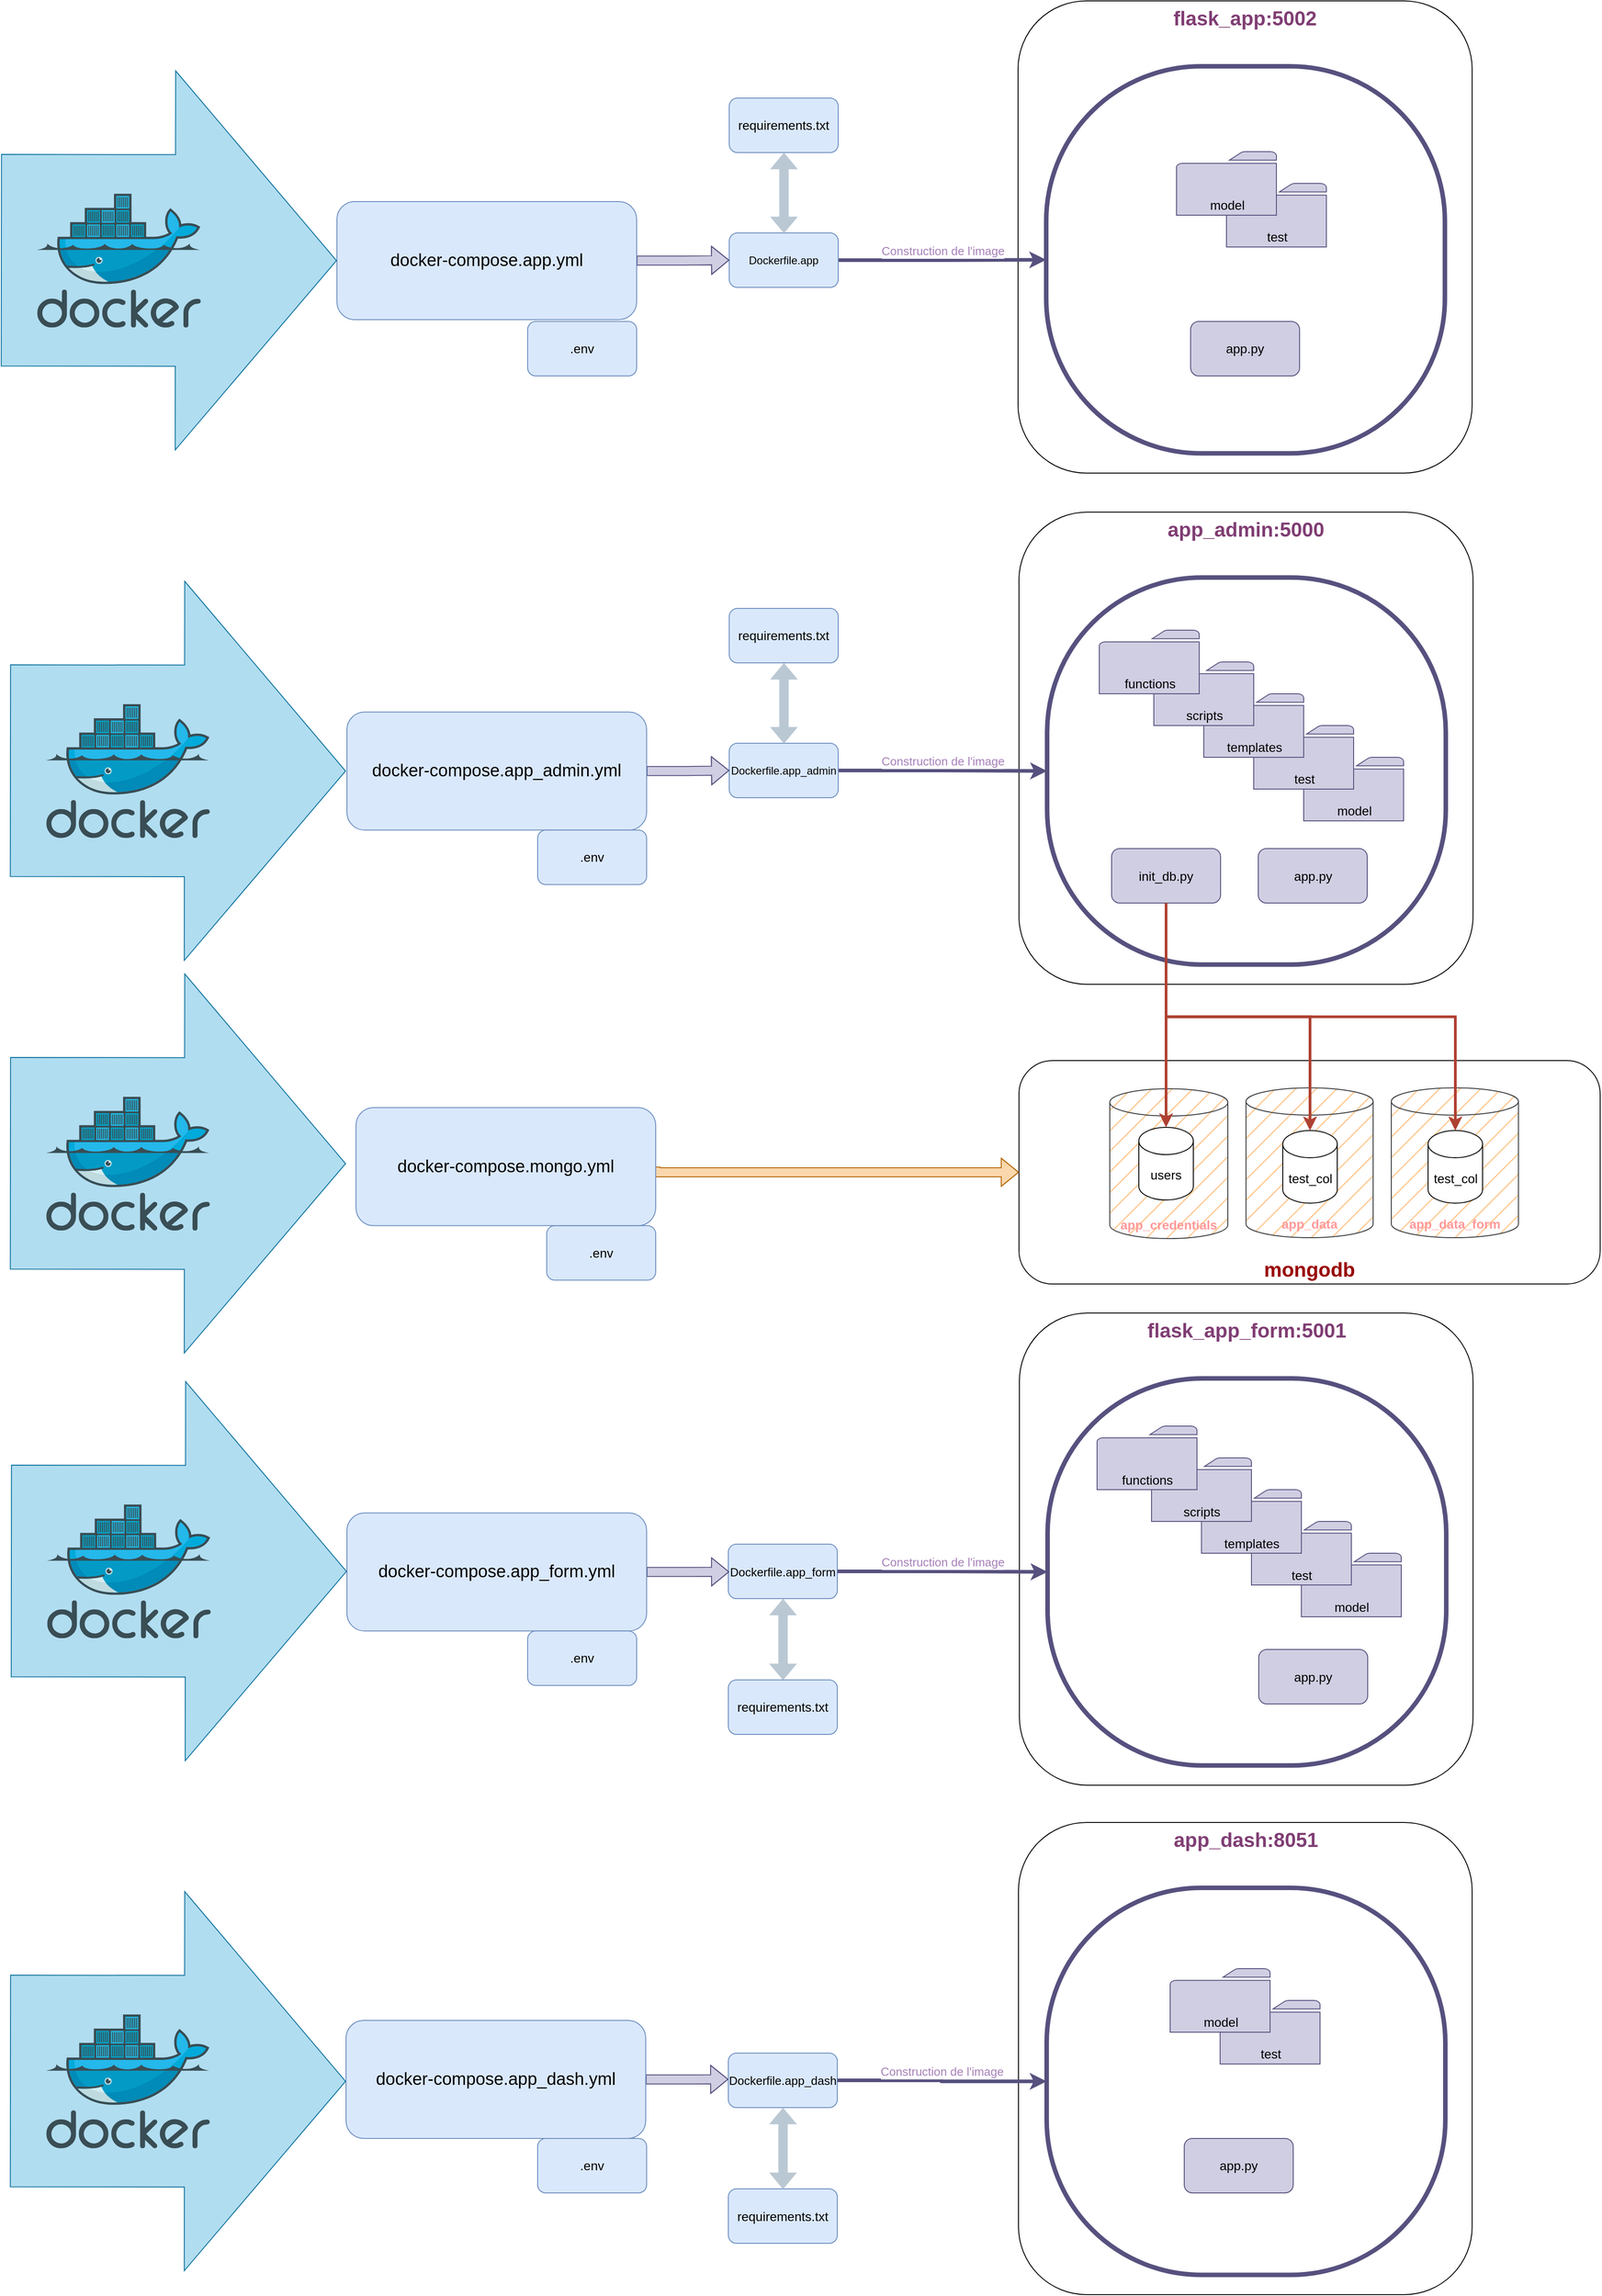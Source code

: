 <mxfile version="25.0.1">
  <diagram id="_Zeu2Und_BIN9iEwyCzT" name="Page-1">
    <mxGraphModel dx="4097" dy="3309" grid="1" gridSize="10" guides="1" tooltips="1" connect="1" arrows="1" fold="1" page="1" pageScale="1" pageWidth="1600" pageHeight="1200" math="0" shadow="0">
      <root>
        <mxCell id="0" />
        <mxCell id="1" parent="0" />
        <mxCell id="UZDIXkim0CPDH5q4cRDU-2" value="&lt;b&gt;&lt;font color=&quot;#990000&quot; style=&quot;font-size: 22px;&quot;&gt;mongodb&lt;/font&gt;&lt;/b&gt;" style="rounded=1;whiteSpace=wrap;html=1;verticalAlign=bottom;" parent="1" vertex="1">
          <mxGeometry x="2500" y="384" width="640" height="246" as="geometry" />
        </mxCell>
        <mxCell id="UZDIXkim0CPDH5q4cRDU-3" value="&lt;b style=&quot;font-size: 14px;&quot;&gt;&lt;font color=&quot;#ff9999&quot; style=&quot;font-size: 14px;&quot;&gt;app_data&lt;/font&gt;&lt;/b&gt;" style="shape=cylinder3;whiteSpace=wrap;html=1;boundedLbl=1;backgroundOutline=1;size=15;verticalAlign=bottom;fillColor=#ffcc99;strokeColor=#36393d;fillStyle=hatch;fontSize=14;" parent="1" vertex="1">
          <mxGeometry x="2750" y="414" width="140" height="165" as="geometry" />
        </mxCell>
        <mxCell id="UZDIXkim0CPDH5q4cRDU-4" value="&lt;b style=&quot;&quot;&gt;&lt;font color=&quot;#803e74&quot; style=&quot;font-size: 22px;&quot;&gt;app_admin:5000&lt;/font&gt;&lt;/b&gt;" style="rounded=1;whiteSpace=wrap;html=1;verticalAlign=top;" parent="1" vertex="1">
          <mxGeometry x="2500" y="-220" width="500" height="520" as="geometry" />
        </mxCell>
        <mxCell id="_a0-ylE22l1Moyt0WqdU-58" value="" style="shape=flexArrow;endArrow=classic;html=1;rounded=0;endWidth=183.478;endSize=58.783;width=233.043;fillColor=#b1ddf0;strokeColor=#10739e;entryX=0;entryY=0.5;entryDx=0;entryDy=0;" parent="1" edge="1">
          <mxGeometry width="50" height="50" relative="1" as="geometry">
            <mxPoint x="1389" y="497.07" as="sourcePoint" />
            <mxPoint x="1759" y="497.5" as="targetPoint" />
          </mxGeometry>
        </mxCell>
        <mxCell id="_a0-ylE22l1Moyt0WqdU-50" value="" style="rounded=1;whiteSpace=wrap;html=1;glass=0;arcSize=40;fillColor=none;strokeColor=#56517e;strokeWidth=5;" parent="1" vertex="1">
          <mxGeometry x="2531" y="-148" width="439" height="426.25" as="geometry" />
        </mxCell>
        <mxCell id="_a0-ylE22l1Moyt0WqdU-1" value="" style="image;sketch=0;aspect=fixed;html=1;points=[];align=center;fontSize=12;image=img/lib/mscae/Docker.svg;" parent="1" vertex="1">
          <mxGeometry x="1429" y="423.7" width="180" height="147.6" as="geometry" />
        </mxCell>
        <mxCell id="_a0-ylE22l1Moyt0WqdU-3" value="&lt;b style=&quot;font-size: 14px;&quot;&gt;&lt;font color=&quot;#ff9999&quot; style=&quot;font-size: 14px;&quot;&gt;app_credentials&lt;/font&gt;&lt;/b&gt;" style="shape=cylinder3;whiteSpace=wrap;html=1;boundedLbl=1;backgroundOutline=1;size=15;verticalAlign=bottom;fillColor=#ffcc99;strokeColor=#36393d;fillStyle=hatch;fontSize=14;" parent="1" vertex="1">
          <mxGeometry x="2600" y="415" width="130" height="165" as="geometry" />
        </mxCell>
        <mxCell id="_a0-ylE22l1Moyt0WqdU-5" value="users" style="shape=cylinder3;whiteSpace=wrap;html=1;boundedLbl=1;backgroundOutline=1;size=15;fontSize=14;" parent="1" vertex="1">
          <mxGeometry x="2632" y="457.5" width="60" height="80" as="geometry" />
        </mxCell>
        <mxCell id="_a0-ylE22l1Moyt0WqdU-51" value="Construction de l&#39;image" style="edgeStyle=orthogonalEdgeStyle;rounded=0;orthogonalLoop=1;jettySize=auto;html=1;entryX=0;entryY=0.5;entryDx=0;entryDy=0;fillColor=#d0cee2;strokeColor=#56517e;strokeWidth=4;verticalAlign=bottom;fontColor=#A680B8;fontSize=13;" parent="1" source="_a0-ylE22l1Moyt0WqdU-12" target="_a0-ylE22l1Moyt0WqdU-50" edge="1">
          <mxGeometry relative="1" as="geometry" />
        </mxCell>
        <mxCell id="_a0-ylE22l1Moyt0WqdU-12" value="Dockerfile.app_admin" style="rounded=1;whiteSpace=wrap;html=1;fillColor=#dae8fc;strokeColor=#6c8ebf;fontSize=12;" parent="1" vertex="1">
          <mxGeometry x="2181" y="34.5" width="120" height="60" as="geometry" />
        </mxCell>
        <mxCell id="_a0-ylE22l1Moyt0WqdU-13" value="init_db.py" style="rounded=1;whiteSpace=wrap;html=1;fillColor=#d0cee2;strokeColor=#56517e;fontSize=14;" parent="1" vertex="1">
          <mxGeometry x="2602" y="150.5" width="120" height="60" as="geometry" />
        </mxCell>
        <mxCell id="_a0-ylE22l1Moyt0WqdU-14" value="app.py" style="rounded=1;whiteSpace=wrap;html=1;fillColor=#d0cee2;strokeColor=#56517e;fontSize=14;" parent="1" vertex="1">
          <mxGeometry x="2763.5" y="150.5" width="120" height="60" as="geometry" />
        </mxCell>
        <mxCell id="_a0-ylE22l1Moyt0WqdU-15" value=".env" style="rounded=1;whiteSpace=wrap;html=1;fillColor=#dae8fc;strokeColor=#6c8ebf;fontSize=14;" parent="1" vertex="1">
          <mxGeometry x="1980" y="565.8" width="120" height="60" as="geometry" />
        </mxCell>
        <mxCell id="_a0-ylE22l1Moyt0WqdU-16" value="requirements.txt" style="rounded=1;whiteSpace=wrap;html=1;fillColor=#dae8fc;strokeColor=#6c8ebf;fontSize=14;" parent="1" vertex="1">
          <mxGeometry x="2181" y="-114" width="120" height="60" as="geometry" />
        </mxCell>
        <mxCell id="_a0-ylE22l1Moyt0WqdU-22" style="edgeStyle=orthogonalEdgeStyle;rounded=0;orthogonalLoop=1;jettySize=auto;html=1;entryX=0.5;entryY=0;entryDx=0;entryDy=0;entryPerimeter=0;strokeWidth=3;fillColor=#fad9d5;strokeColor=#ae4132;" parent="1" source="_a0-ylE22l1Moyt0WqdU-13" target="_a0-ylE22l1Moyt0WqdU-5" edge="1">
          <mxGeometry relative="1" as="geometry" />
        </mxCell>
        <mxCell id="_a0-ylE22l1Moyt0WqdU-48" value="" style="endArrow=classic;startArrow=classic;html=1;rounded=0;entryX=0.5;entryY=1;entryDx=0;entryDy=0;exitX=0.5;exitY=0;exitDx=0;exitDy=0;fillColor=#bac8d3;strokeColor=#23445d;strokeWidth=0;shape=flexArrow;" parent="1" source="_a0-ylE22l1Moyt0WqdU-12" target="_a0-ylE22l1Moyt0WqdU-16" edge="1">
          <mxGeometry width="50" height="50" relative="1" as="geometry">
            <mxPoint x="2326" y="43.5" as="sourcePoint" />
            <mxPoint x="2376" y="-6.5" as="targetPoint" />
          </mxGeometry>
        </mxCell>
        <mxCell id="UZDIXkim0CPDH5q4cRDU-1" value="test_col" style="shape=cylinder3;whiteSpace=wrap;html=1;boundedLbl=1;backgroundOutline=1;size=15;fontSize=14;" parent="1" vertex="1">
          <mxGeometry x="2790.5" y="461" width="60" height="80" as="geometry" />
        </mxCell>
        <mxCell id="UZDIXkim0CPDH5q4cRDU-6" value="&lt;b style=&quot;&quot;&gt;&lt;font color=&quot;#803e74&quot; style=&quot;font-size: 22px;&quot;&gt;flask_app_form:5001&lt;/font&gt;&lt;/b&gt;" style="rounded=1;whiteSpace=wrap;html=1;verticalAlign=top;" parent="1" vertex="1">
          <mxGeometry x="2500.5" y="662" width="499.5" height="520" as="geometry" />
        </mxCell>
        <mxCell id="UZDIXkim0CPDH5q4cRDU-7" value="" style="rounded=1;whiteSpace=wrap;html=1;glass=0;arcSize=40;fillColor=none;strokeColor=#56517e;strokeWidth=5;" parent="1" vertex="1">
          <mxGeometry x="2531.5" y="734" width="439" height="426.25" as="geometry" />
        </mxCell>
        <mxCell id="UZDIXkim0CPDH5q4cRDU-9" value="app.py" style="rounded=1;whiteSpace=wrap;html=1;fillColor=#d0cee2;strokeColor=#56517e;fontSize=14;" parent="1" vertex="1">
          <mxGeometry x="2764" y="1032.5" width="120" height="60" as="geometry" />
        </mxCell>
        <mxCell id="UZDIXkim0CPDH5q4cRDU-10" value="&lt;font style=&quot;font-size: 14px;&quot;&gt;model&lt;/font&gt;" style="sketch=0;pointerEvents=1;shadow=0;dashed=0;html=1;strokeColor=#56517e;labelPosition=center;verticalLabelPosition=middle;verticalAlign=bottom;outlineConnect=0;align=center;shape=mxgraph.office.concepts.folder;fillColor=#d0cee2;fontSize=15;" parent="1" vertex="1">
          <mxGeometry x="2811" y="926.5" width="110" height="70" as="geometry" />
        </mxCell>
        <mxCell id="UZDIXkim0CPDH5q4cRDU-11" value="&lt;font style=&quot;font-size: 14px;&quot;&gt;test&lt;/font&gt;" style="sketch=0;pointerEvents=1;shadow=0;dashed=0;html=1;strokeColor=#56517e;labelPosition=center;verticalLabelPosition=middle;verticalAlign=bottom;outlineConnect=0;align=center;shape=mxgraph.office.concepts.folder;fillColor=#d0cee2;fontSize=15;" parent="1" vertex="1">
          <mxGeometry x="2756" y="891.5" width="110" height="70" as="geometry" />
        </mxCell>
        <mxCell id="UZDIXkim0CPDH5q4cRDU-12" value="&lt;span style=&quot;font-size: 14px;&quot;&gt;templates&lt;/span&gt;" style="sketch=0;pointerEvents=1;shadow=0;dashed=0;html=1;strokeColor=#56517e;labelPosition=center;verticalLabelPosition=middle;verticalAlign=bottom;outlineConnect=0;align=center;shape=mxgraph.office.concepts.folder;fillColor=#d0cee2;fontSize=15;" parent="1" vertex="1">
          <mxGeometry x="2701" y="856.5" width="110" height="70" as="geometry" />
        </mxCell>
        <mxCell id="UZDIXkim0CPDH5q4cRDU-13" value="&lt;span style=&quot;font-size: 14px;&quot;&gt;scripts&lt;/span&gt;" style="sketch=0;pointerEvents=1;shadow=0;dashed=0;html=1;strokeColor=#56517e;labelPosition=center;verticalLabelPosition=middle;verticalAlign=bottom;outlineConnect=0;align=center;shape=mxgraph.office.concepts.folder;fillColor=#d0cee2;fontSize=15;" parent="1" vertex="1">
          <mxGeometry x="2646" y="821.5" width="110" height="70" as="geometry" />
        </mxCell>
        <mxCell id="UZDIXkim0CPDH5q4cRDU-14" value="&lt;font style=&quot;font-size: 14px;&quot;&gt;functions&lt;/font&gt;" style="sketch=0;pointerEvents=1;shadow=0;dashed=0;html=1;strokeColor=#56517e;labelPosition=center;verticalLabelPosition=middle;verticalAlign=bottom;outlineConnect=0;align=center;shape=mxgraph.office.concepts.folder;fillColor=#d0cee2;fontSize=15;" parent="1" vertex="1">
          <mxGeometry x="2586" y="786.5" width="110" height="70" as="geometry" />
        </mxCell>
        <mxCell id="UZDIXkim0CPDH5q4cRDU-15" value="&lt;font style=&quot;font-size: 13px;&quot;&gt;Dockerfile.app_form&lt;/font&gt;" style="rounded=1;whiteSpace=wrap;html=1;fillColor=#dae8fc;strokeColor=#6c8ebf;fontSize=14;" parent="1" vertex="1">
          <mxGeometry x="2180" y="916.5" width="120" height="60" as="geometry" />
        </mxCell>
        <mxCell id="UZDIXkim0CPDH5q4cRDU-16" value="requirements.txt" style="rounded=1;whiteSpace=wrap;html=1;fillColor=#dae8fc;strokeColor=#6c8ebf;fontSize=14;" parent="1" vertex="1">
          <mxGeometry x="2180" y="1066" width="120" height="60" as="geometry" />
        </mxCell>
        <mxCell id="UZDIXkim0CPDH5q4cRDU-17" value="" style="endArrow=classic;startArrow=classic;html=1;rounded=0;entryX=0.5;entryY=1;entryDx=0;entryDy=0;exitX=0.5;exitY=0;exitDx=0;exitDy=0;fillColor=#bac8d3;strokeColor=#23445d;strokeWidth=0;shape=flexArrow;" parent="1" source="UZDIXkim0CPDH5q4cRDU-16" target="UZDIXkim0CPDH5q4cRDU-15" edge="1">
          <mxGeometry width="50" height="50" relative="1" as="geometry">
            <mxPoint x="2240.29" y="1065.5" as="sourcePoint" />
            <mxPoint x="2240.29" y="976.5" as="targetPoint" />
          </mxGeometry>
        </mxCell>
        <mxCell id="UZDIXkim0CPDH5q4cRDU-19" value="Construction de l&#39;image" style="edgeStyle=orthogonalEdgeStyle;rounded=0;orthogonalLoop=1;jettySize=auto;html=1;entryX=0;entryY=0.5;entryDx=0;entryDy=0;fillColor=#d0cee2;strokeColor=#56517e;strokeWidth=4;verticalAlign=bottom;fontColor=#A680B8;fontSize=13;exitX=1;exitY=0.5;exitDx=0;exitDy=0;" parent="1" source="UZDIXkim0CPDH5q4cRDU-15" target="UZDIXkim0CPDH5q4cRDU-7" edge="1">
          <mxGeometry relative="1" as="geometry">
            <mxPoint x="2300" y="895.39" as="sourcePoint" />
            <mxPoint x="2530" y="895.39" as="targetPoint" />
          </mxGeometry>
        </mxCell>
        <mxCell id="UZDIXkim0CPDH5q4cRDU-21" style="edgeStyle=orthogonalEdgeStyle;rounded=0;orthogonalLoop=1;jettySize=auto;html=1;strokeWidth=3;fillColor=#fad9d5;strokeColor=#ae4132;exitX=0.5;exitY=1;exitDx=0;exitDy=0;entryX=0.5;entryY=0;entryDx=0;entryDy=0;entryPerimeter=0;" parent="1" source="_a0-ylE22l1Moyt0WqdU-13" target="UZDIXkim0CPDH5q4cRDU-1" edge="1">
          <mxGeometry relative="1" as="geometry">
            <mxPoint x="2672" y="221" as="sourcePoint" />
            <mxPoint x="2820" y="354" as="targetPoint" />
          </mxGeometry>
        </mxCell>
        <mxCell id="UZDIXkim0CPDH5q4cRDU-22" value="&lt;b style=&quot;font-size: 14px;&quot;&gt;&lt;font color=&quot;#ff9999&quot; style=&quot;font-size: 14px;&quot;&gt;app_data_form&lt;/font&gt;&lt;/b&gt;" style="shape=cylinder3;whiteSpace=wrap;html=1;boundedLbl=1;backgroundOutline=1;size=15;verticalAlign=bottom;fillColor=#ffcc99;strokeColor=#36393d;fillStyle=hatch;fontSize=14;" parent="1" vertex="1">
          <mxGeometry x="2910" y="414" width="140" height="165" as="geometry" />
        </mxCell>
        <mxCell id="UZDIXkim0CPDH5q4cRDU-23" value="test_col" style="shape=cylinder3;whiteSpace=wrap;html=1;boundedLbl=1;backgroundOutline=1;size=15;fontSize=14;" parent="1" vertex="1">
          <mxGeometry x="2950.5" y="461" width="60" height="80" as="geometry" />
        </mxCell>
        <mxCell id="UZDIXkim0CPDH5q4cRDU-25" style="edgeStyle=orthogonalEdgeStyle;rounded=0;orthogonalLoop=1;jettySize=auto;html=1;strokeWidth=3;fillColor=#fad9d5;strokeColor=#ae4132;exitX=0.5;exitY=1;exitDx=0;exitDy=0;entryX=0.5;entryY=0;entryDx=0;entryDy=0;entryPerimeter=0;" parent="1" source="_a0-ylE22l1Moyt0WqdU-13" target="UZDIXkim0CPDH5q4cRDU-23" edge="1">
          <mxGeometry relative="1" as="geometry">
            <mxPoint x="2672" y="221" as="sourcePoint" />
            <mxPoint x="2831" y="471" as="targetPoint" />
          </mxGeometry>
        </mxCell>
        <mxCell id="UZDIXkim0CPDH5q4cRDU-34" style="edgeStyle=orthogonalEdgeStyle;rounded=0;orthogonalLoop=1;jettySize=auto;html=1;curved=1;shape=flexArrow;fontSize=14;fillColor=#fad7ac;strokeColor=#b46504;exitX=1;exitY=0.5;exitDx=0;exitDy=0;entryX=0;entryY=0.5;entryDx=0;entryDy=0;" parent="1" source="lWhxhTKeM-RviDwSl1E1-45" edge="1" target="UZDIXkim0CPDH5q4cRDU-2">
          <mxGeometry relative="1" as="geometry">
            <Array as="points">
              <mxPoint x="2100" y="507" />
            </Array>
            <mxPoint x="2311.98" y="523.25" as="sourcePoint" />
            <mxPoint x="2500" y="774" as="targetPoint" />
          </mxGeometry>
        </mxCell>
        <mxCell id="lWhxhTKeM-RviDwSl1E1-3" value="&lt;b style=&quot;&quot;&gt;&lt;font color=&quot;#803e74&quot; style=&quot;font-size: 22px;&quot;&gt;flask_app:5002&lt;/font&gt;&lt;/b&gt;" style="rounded=1;whiteSpace=wrap;html=1;verticalAlign=top;" vertex="1" parent="1">
          <mxGeometry x="2499" y="-783" width="500" height="520" as="geometry" />
        </mxCell>
        <mxCell id="lWhxhTKeM-RviDwSl1E1-4" value="" style="rounded=1;whiteSpace=wrap;html=1;glass=0;arcSize=40;fillColor=none;strokeColor=#56517e;strokeWidth=5;" vertex="1" parent="1">
          <mxGeometry x="2530" y="-711" width="439" height="426.25" as="geometry" />
        </mxCell>
        <mxCell id="lWhxhTKeM-RviDwSl1E1-5" value="Construction de l&#39;image" style="edgeStyle=orthogonalEdgeStyle;rounded=0;orthogonalLoop=1;jettySize=auto;html=1;entryX=0;entryY=0.5;entryDx=0;entryDy=0;fillColor=#d0cee2;strokeColor=#56517e;strokeWidth=4;verticalAlign=bottom;fontColor=#A680B8;fontSize=13;" edge="1" parent="1" source="lWhxhTKeM-RviDwSl1E1-6" target="lWhxhTKeM-RviDwSl1E1-4">
          <mxGeometry relative="1" as="geometry" />
        </mxCell>
        <mxCell id="lWhxhTKeM-RviDwSl1E1-6" value="Dockerfile.app" style="rounded=1;whiteSpace=wrap;html=1;fillColor=#dae8fc;strokeColor=#6c8ebf;fontSize=12;" vertex="1" parent="1">
          <mxGeometry x="2181" y="-527.5" width="120" height="60" as="geometry" />
        </mxCell>
        <mxCell id="lWhxhTKeM-RviDwSl1E1-8" value="app.py" style="rounded=1;whiteSpace=wrap;html=1;fillColor=#d0cee2;strokeColor=#56517e;fontSize=14;" vertex="1" parent="1">
          <mxGeometry x="2689" y="-430" width="120" height="60" as="geometry" />
        </mxCell>
        <mxCell id="lWhxhTKeM-RviDwSl1E1-9" value="requirements.txt" style="rounded=1;whiteSpace=wrap;html=1;fillColor=#dae8fc;strokeColor=#6c8ebf;fontSize=14;" vertex="1" parent="1">
          <mxGeometry x="2181" y="-676" width="120" height="60" as="geometry" />
        </mxCell>
        <mxCell id="lWhxhTKeM-RviDwSl1E1-11" style="edgeStyle=orthogonalEdgeStyle;rounded=0;orthogonalLoop=1;jettySize=auto;html=1;entryX=0;entryY=0.5;entryDx=0;entryDy=0;fillColor=#d0cee2;strokeColor=#56517e;strokeWidth=1;shape=flexArrow;exitX=1;exitY=0.5;exitDx=0;exitDy=0;" edge="1" parent="1" target="lWhxhTKeM-RviDwSl1E1-6" source="lWhxhTKeM-RviDwSl1E1-41">
          <mxGeometry relative="1" as="geometry">
            <mxPoint x="2247" y="411" as="sourcePoint" />
          </mxGeometry>
        </mxCell>
        <mxCell id="lWhxhTKeM-RviDwSl1E1-16" value="" style="endArrow=classic;startArrow=classic;html=1;rounded=0;entryX=0.5;entryY=1;entryDx=0;entryDy=0;exitX=0.5;exitY=0;exitDx=0;exitDy=0;fillColor=#bac8d3;strokeColor=#23445d;strokeWidth=0;shape=flexArrow;" edge="1" parent="1" source="lWhxhTKeM-RviDwSl1E1-6" target="lWhxhTKeM-RviDwSl1E1-9">
          <mxGeometry width="50" height="50" relative="1" as="geometry">
            <mxPoint x="2326" y="-518.5" as="sourcePoint" />
            <mxPoint x="2376" y="-568.5" as="targetPoint" />
          </mxGeometry>
        </mxCell>
        <mxCell id="lWhxhTKeM-RviDwSl1E1-17" value="&lt;b style=&quot;&quot;&gt;&lt;font color=&quot;#803e74&quot; style=&quot;font-size: 22px;&quot;&gt;app_dash:8051&lt;/font&gt;&lt;/b&gt;" style="rounded=1;whiteSpace=wrap;html=1;verticalAlign=top;" vertex="1" parent="1">
          <mxGeometry x="2499.5" y="1223" width="499.5" height="520" as="geometry" />
        </mxCell>
        <mxCell id="lWhxhTKeM-RviDwSl1E1-18" value="" style="rounded=1;whiteSpace=wrap;html=1;glass=0;arcSize=40;fillColor=none;strokeColor=#56517e;strokeWidth=5;" vertex="1" parent="1">
          <mxGeometry x="2530.5" y="1295" width="439" height="426.25" as="geometry" />
        </mxCell>
        <mxCell id="lWhxhTKeM-RviDwSl1E1-25" value="&lt;font style=&quot;font-size: 13px;&quot;&gt;Dockerfile.app_dash&lt;/font&gt;" style="rounded=1;whiteSpace=wrap;html=1;fillColor=#dae8fc;strokeColor=#6c8ebf;fontSize=14;" vertex="1" parent="1">
          <mxGeometry x="2180" y="1477" width="120" height="60" as="geometry" />
        </mxCell>
        <mxCell id="lWhxhTKeM-RviDwSl1E1-26" value="requirements.txt" style="rounded=1;whiteSpace=wrap;html=1;fillColor=#dae8fc;strokeColor=#6c8ebf;fontSize=14;" vertex="1" parent="1">
          <mxGeometry x="2180" y="1626.5" width="120" height="60" as="geometry" />
        </mxCell>
        <mxCell id="lWhxhTKeM-RviDwSl1E1-27" value="" style="endArrow=classic;startArrow=classic;html=1;rounded=0;entryX=0.5;entryY=1;entryDx=0;entryDy=0;exitX=0.5;exitY=0;exitDx=0;exitDy=0;fillColor=#bac8d3;strokeColor=#23445d;strokeWidth=0;shape=flexArrow;" edge="1" parent="1" source="lWhxhTKeM-RviDwSl1E1-26" target="lWhxhTKeM-RviDwSl1E1-25">
          <mxGeometry width="50" height="50" relative="1" as="geometry">
            <mxPoint x="2240.29" y="1626" as="sourcePoint" />
            <mxPoint x="2240.29" y="1537" as="targetPoint" />
          </mxGeometry>
        </mxCell>
        <mxCell id="lWhxhTKeM-RviDwSl1E1-29" value="Construction de l&#39;image" style="edgeStyle=orthogonalEdgeStyle;rounded=0;orthogonalLoop=1;jettySize=auto;html=1;entryX=0;entryY=0.5;entryDx=0;entryDy=0;fillColor=#d0cee2;strokeColor=#56517e;strokeWidth=4;verticalAlign=bottom;fontColor=#A680B8;fontSize=13;exitX=1;exitY=0.5;exitDx=0;exitDy=0;" edge="1" parent="1" source="lWhxhTKeM-RviDwSl1E1-25" target="lWhxhTKeM-RviDwSl1E1-18">
          <mxGeometry relative="1" as="geometry">
            <mxPoint x="2299" y="1456.39" as="sourcePoint" />
            <mxPoint x="2529" y="1456.39" as="targetPoint" />
          </mxGeometry>
        </mxCell>
        <mxCell id="lWhxhTKeM-RviDwSl1E1-31" value="&lt;font style=&quot;font-size: 14px;&quot;&gt;test&lt;/font&gt;" style="sketch=0;pointerEvents=1;shadow=0;dashed=0;html=1;strokeColor=#56517e;labelPosition=center;verticalLabelPosition=middle;verticalAlign=bottom;outlineConnect=0;align=center;shape=mxgraph.office.concepts.folder;fillColor=#d0cee2;fontSize=15;" vertex="1" parent="1">
          <mxGeometry x="2728.5" y="-582" width="110" height="70" as="geometry" />
        </mxCell>
        <mxCell id="lWhxhTKeM-RviDwSl1E1-32" value="&lt;span style=&quot;font-size: 14px;&quot;&gt;model&lt;/span&gt;" style="sketch=0;pointerEvents=1;shadow=0;dashed=0;html=1;strokeColor=#56517e;labelPosition=center;verticalLabelPosition=middle;verticalAlign=bottom;outlineConnect=0;align=center;shape=mxgraph.office.concepts.folder;fillColor=#d0cee2;fontSize=15;" vertex="1" parent="1">
          <mxGeometry x="2673.5" y="-617" width="110" height="70" as="geometry" />
        </mxCell>
        <mxCell id="lWhxhTKeM-RviDwSl1E1-33" value="app.py" style="rounded=1;whiteSpace=wrap;html=1;fillColor=#d0cee2;strokeColor=#56517e;fontSize=14;" vertex="1" parent="1">
          <mxGeometry x="2682" y="1571" width="120" height="60" as="geometry" />
        </mxCell>
        <mxCell id="lWhxhTKeM-RviDwSl1E1-34" value="&lt;font style=&quot;font-size: 14px;&quot;&gt;test&lt;/font&gt;" style="sketch=0;pointerEvents=1;shadow=0;dashed=0;html=1;strokeColor=#56517e;labelPosition=center;verticalLabelPosition=middle;verticalAlign=bottom;outlineConnect=0;align=center;shape=mxgraph.office.concepts.folder;fillColor=#d0cee2;fontSize=15;" vertex="1" parent="1">
          <mxGeometry x="2721.5" y="1419" width="110" height="70" as="geometry" />
        </mxCell>
        <mxCell id="lWhxhTKeM-RviDwSl1E1-35" value="&lt;span style=&quot;font-size: 14px;&quot;&gt;model&lt;/span&gt;" style="sketch=0;pointerEvents=1;shadow=0;dashed=0;html=1;strokeColor=#56517e;labelPosition=center;verticalLabelPosition=middle;verticalAlign=bottom;outlineConnect=0;align=center;shape=mxgraph.office.concepts.folder;fillColor=#d0cee2;fontSize=15;" vertex="1" parent="1">
          <mxGeometry x="2666.5" y="1384" width="110" height="70" as="geometry" />
        </mxCell>
        <mxCell id="lWhxhTKeM-RviDwSl1E1-36" value="&lt;font style=&quot;font-size: 14px;&quot;&gt;model&lt;/font&gt;" style="sketch=0;pointerEvents=1;shadow=0;dashed=0;html=1;strokeColor=#56517e;labelPosition=center;verticalLabelPosition=middle;verticalAlign=bottom;outlineConnect=0;align=center;shape=mxgraph.office.concepts.folder;fillColor=#d0cee2;fontSize=15;" vertex="1" parent="1">
          <mxGeometry x="2813.5" y="50" width="110" height="70" as="geometry" />
        </mxCell>
        <mxCell id="lWhxhTKeM-RviDwSl1E1-37" value="&lt;font style=&quot;font-size: 14px;&quot;&gt;test&lt;/font&gt;" style="sketch=0;pointerEvents=1;shadow=0;dashed=0;html=1;strokeColor=#56517e;labelPosition=center;verticalLabelPosition=middle;verticalAlign=bottom;outlineConnect=0;align=center;shape=mxgraph.office.concepts.folder;fillColor=#d0cee2;fontSize=15;" vertex="1" parent="1">
          <mxGeometry x="2758.5" y="15" width="110" height="70" as="geometry" />
        </mxCell>
        <mxCell id="lWhxhTKeM-RviDwSl1E1-38" value="&lt;span style=&quot;font-size: 14px;&quot;&gt;templates&lt;/span&gt;" style="sketch=0;pointerEvents=1;shadow=0;dashed=0;html=1;strokeColor=#56517e;labelPosition=center;verticalLabelPosition=middle;verticalAlign=bottom;outlineConnect=0;align=center;shape=mxgraph.office.concepts.folder;fillColor=#d0cee2;fontSize=15;" vertex="1" parent="1">
          <mxGeometry x="2703.5" y="-20" width="110" height="70" as="geometry" />
        </mxCell>
        <mxCell id="lWhxhTKeM-RviDwSl1E1-39" value="&lt;span style=&quot;font-size: 14px;&quot;&gt;scripts&lt;/span&gt;" style="sketch=0;pointerEvents=1;shadow=0;dashed=0;html=1;strokeColor=#56517e;labelPosition=center;verticalLabelPosition=middle;verticalAlign=bottom;outlineConnect=0;align=center;shape=mxgraph.office.concepts.folder;fillColor=#d0cee2;fontSize=15;" vertex="1" parent="1">
          <mxGeometry x="2648.5" y="-55" width="110" height="70" as="geometry" />
        </mxCell>
        <mxCell id="lWhxhTKeM-RviDwSl1E1-40" value="&lt;font style=&quot;font-size: 14px;&quot;&gt;functions&lt;/font&gt;" style="sketch=0;pointerEvents=1;shadow=0;dashed=0;html=1;strokeColor=#56517e;labelPosition=center;verticalLabelPosition=middle;verticalAlign=bottom;outlineConnect=0;align=center;shape=mxgraph.office.concepts.folder;fillColor=#d0cee2;fontSize=15;" vertex="1" parent="1">
          <mxGeometry x="2588.5" y="-90" width="110" height="70" as="geometry" />
        </mxCell>
        <mxCell id="lWhxhTKeM-RviDwSl1E1-41" value="docker-compose.app.yml" style="rounded=1;whiteSpace=wrap;html=1;fillColor=#dae8fc;strokeColor=#6c8ebf;fontSize=19;" vertex="1" parent="1">
          <mxGeometry x="1749" y="-562" width="330" height="130" as="geometry" />
        </mxCell>
        <mxCell id="lWhxhTKeM-RviDwSl1E1-42" style="edgeStyle=orthogonalEdgeStyle;rounded=0;orthogonalLoop=1;jettySize=auto;html=1;entryX=0;entryY=0.5;entryDx=0;entryDy=0;fillColor=#d0cee2;strokeColor=#56517e;strokeWidth=1;shape=flexArrow;exitX=1;exitY=0.5;exitDx=0;exitDy=0;" edge="1" parent="1" source="lWhxhTKeM-RviDwSl1E1-43" target="_a0-ylE22l1Moyt0WqdU-12">
          <mxGeometry relative="1" as="geometry">
            <mxPoint x="2210" y="973.63" as="sourcePoint" />
            <mxPoint x="2144" y="65.63" as="targetPoint" />
          </mxGeometry>
        </mxCell>
        <mxCell id="lWhxhTKeM-RviDwSl1E1-43" value="docker-compose.app_admin.yml" style="rounded=1;whiteSpace=wrap;html=1;fillColor=#dae8fc;strokeColor=#6c8ebf;fontSize=19;" vertex="1" parent="1">
          <mxGeometry x="1760" y="0.13" width="330" height="130" as="geometry" />
        </mxCell>
        <mxCell id="lWhxhTKeM-RviDwSl1E1-45" value="docker-compose.mongo.yml" style="rounded=1;whiteSpace=wrap;html=1;fillColor=#dae8fc;strokeColor=#6c8ebf;fontSize=19;" vertex="1" parent="1">
          <mxGeometry x="1770" y="435.8" width="330" height="130" as="geometry" />
        </mxCell>
        <mxCell id="lWhxhTKeM-RviDwSl1E1-46" style="edgeStyle=orthogonalEdgeStyle;rounded=0;orthogonalLoop=1;jettySize=auto;html=1;entryX=0;entryY=0.5;entryDx=0;entryDy=0;fillColor=#d0cee2;strokeColor=#56517e;strokeWidth=1;shape=flexArrow;exitX=1;exitY=0.5;exitDx=0;exitDy=0;" edge="1" parent="1" source="lWhxhTKeM-RviDwSl1E1-47">
          <mxGeometry relative="1" as="geometry">
            <mxPoint x="2210" y="1855.63" as="sourcePoint" />
            <mxPoint x="2181" y="947" as="targetPoint" />
          </mxGeometry>
        </mxCell>
        <mxCell id="lWhxhTKeM-RviDwSl1E1-47" value="docker-compose.app_form.yml" style="rounded=1;whiteSpace=wrap;html=1;fillColor=#dae8fc;strokeColor=#6c8ebf;fontSize=19;" vertex="1" parent="1">
          <mxGeometry x="1760" y="882.13" width="330" height="130" as="geometry" />
        </mxCell>
        <mxCell id="lWhxhTKeM-RviDwSl1E1-48" style="edgeStyle=orthogonalEdgeStyle;rounded=0;orthogonalLoop=1;jettySize=auto;html=1;entryX=0;entryY=0.5;entryDx=0;entryDy=0;fillColor=#d0cee2;strokeColor=#56517e;strokeWidth=1;shape=flexArrow;exitX=1;exitY=0.5;exitDx=0;exitDy=0;" edge="1" parent="1" source="lWhxhTKeM-RviDwSl1E1-49">
          <mxGeometry relative="1" as="geometry">
            <mxPoint x="2209" y="2414.5" as="sourcePoint" />
            <mxPoint x="2180" y="1505.87" as="targetPoint" />
          </mxGeometry>
        </mxCell>
        <mxCell id="lWhxhTKeM-RviDwSl1E1-49" value="docker-compose.app_dash.yml" style="rounded=1;whiteSpace=wrap;html=1;fillColor=#dae8fc;strokeColor=#6c8ebf;fontSize=19;" vertex="1" parent="1">
          <mxGeometry x="1759" y="1441" width="330" height="130" as="geometry" />
        </mxCell>
        <mxCell id="lWhxhTKeM-RviDwSl1E1-50" value="" style="shape=flexArrow;endArrow=classic;html=1;rounded=0;endWidth=183.478;endSize=58.783;width=233.043;fillColor=#b1ddf0;strokeColor=#10739e;entryX=0;entryY=0.5;entryDx=0;entryDy=0;" edge="1" parent="1">
          <mxGeometry width="50" height="50" relative="1" as="geometry">
            <mxPoint x="1389" y="64.7" as="sourcePoint" />
            <mxPoint x="1759" y="65.13" as="targetPoint" />
          </mxGeometry>
        </mxCell>
        <mxCell id="lWhxhTKeM-RviDwSl1E1-51" value="" style="image;sketch=0;aspect=fixed;html=1;points=[];align=center;fontSize=12;image=img/lib/mscae/Docker.svg;" vertex="1" parent="1">
          <mxGeometry x="1429" y="-8.67" width="180" height="147.6" as="geometry" />
        </mxCell>
        <mxCell id="lWhxhTKeM-RviDwSl1E1-52" value="" style="shape=flexArrow;endArrow=classic;html=1;rounded=0;endWidth=183.478;endSize=58.783;width=233.043;fillColor=#b1ddf0;strokeColor=#10739e;entryX=0;entryY=0.5;entryDx=0;entryDy=0;" edge="1" parent="1">
          <mxGeometry width="50" height="50" relative="1" as="geometry">
            <mxPoint x="1379" y="-497.43" as="sourcePoint" />
            <mxPoint x="1749" y="-497" as="targetPoint" />
          </mxGeometry>
        </mxCell>
        <mxCell id="lWhxhTKeM-RviDwSl1E1-53" value="" style="image;sketch=0;aspect=fixed;html=1;points=[];align=center;fontSize=12;image=img/lib/mscae/Docker.svg;" vertex="1" parent="1">
          <mxGeometry x="1419" y="-570.8" width="180" height="147.6" as="geometry" />
        </mxCell>
        <mxCell id="lWhxhTKeM-RviDwSl1E1-54" value="" style="shape=flexArrow;endArrow=classic;html=1;rounded=0;endWidth=183.478;endSize=58.783;width=233.043;fillColor=#b1ddf0;strokeColor=#10739e;entryX=0;entryY=0.5;entryDx=0;entryDy=0;" edge="1" parent="1">
          <mxGeometry width="50" height="50" relative="1" as="geometry">
            <mxPoint x="1389" y="1507.7" as="sourcePoint" />
            <mxPoint x="1759" y="1508.13" as="targetPoint" />
          </mxGeometry>
        </mxCell>
        <mxCell id="lWhxhTKeM-RviDwSl1E1-55" value="" style="image;sketch=0;aspect=fixed;html=1;points=[];align=center;fontSize=12;image=img/lib/mscae/Docker.svg;" vertex="1" parent="1">
          <mxGeometry x="1429" y="1434.33" width="180" height="147.6" as="geometry" />
        </mxCell>
        <mxCell id="lWhxhTKeM-RviDwSl1E1-59" value="" style="shape=flexArrow;endArrow=classic;html=1;rounded=0;endWidth=183.478;endSize=58.783;width=233.043;fillColor=#b1ddf0;strokeColor=#10739e;entryX=0;entryY=0.5;entryDx=0;entryDy=0;" edge="1" parent="1">
          <mxGeometry width="50" height="50" relative="1" as="geometry">
            <mxPoint x="1390" y="946.07" as="sourcePoint" />
            <mxPoint x="1760" y="946.5" as="targetPoint" />
          </mxGeometry>
        </mxCell>
        <mxCell id="lWhxhTKeM-RviDwSl1E1-60" value="" style="image;sketch=0;aspect=fixed;html=1;points=[];align=center;fontSize=12;image=img/lib/mscae/Docker.svg;" vertex="1" parent="1">
          <mxGeometry x="1430" y="872.7" width="180" height="147.6" as="geometry" />
        </mxCell>
        <mxCell id="lWhxhTKeM-RviDwSl1E1-63" value=".env" style="rounded=1;whiteSpace=wrap;html=1;fillColor=#dae8fc;strokeColor=#6c8ebf;fontSize=14;" vertex="1" parent="1">
          <mxGeometry x="1959" y="1012.13" width="120" height="60" as="geometry" />
        </mxCell>
        <mxCell id="lWhxhTKeM-RviDwSl1E1-64" value=".env" style="rounded=1;whiteSpace=wrap;html=1;fillColor=#dae8fc;strokeColor=#6c8ebf;fontSize=14;" vertex="1" parent="1">
          <mxGeometry x="1970" y="130.13" width="120" height="60" as="geometry" />
        </mxCell>
        <mxCell id="lWhxhTKeM-RviDwSl1E1-65" value=".env" style="rounded=1;whiteSpace=wrap;html=1;fillColor=#dae8fc;strokeColor=#6c8ebf;fontSize=14;" vertex="1" parent="1">
          <mxGeometry x="1959" y="-430" width="120" height="60" as="geometry" />
        </mxCell>
        <mxCell id="lWhxhTKeM-RviDwSl1E1-66" value=".env" style="rounded=1;whiteSpace=wrap;html=1;fillColor=#dae8fc;strokeColor=#6c8ebf;fontSize=14;" vertex="1" parent="1">
          <mxGeometry x="1970" y="1571" width="120" height="60" as="geometry" />
        </mxCell>
      </root>
    </mxGraphModel>
  </diagram>
</mxfile>
